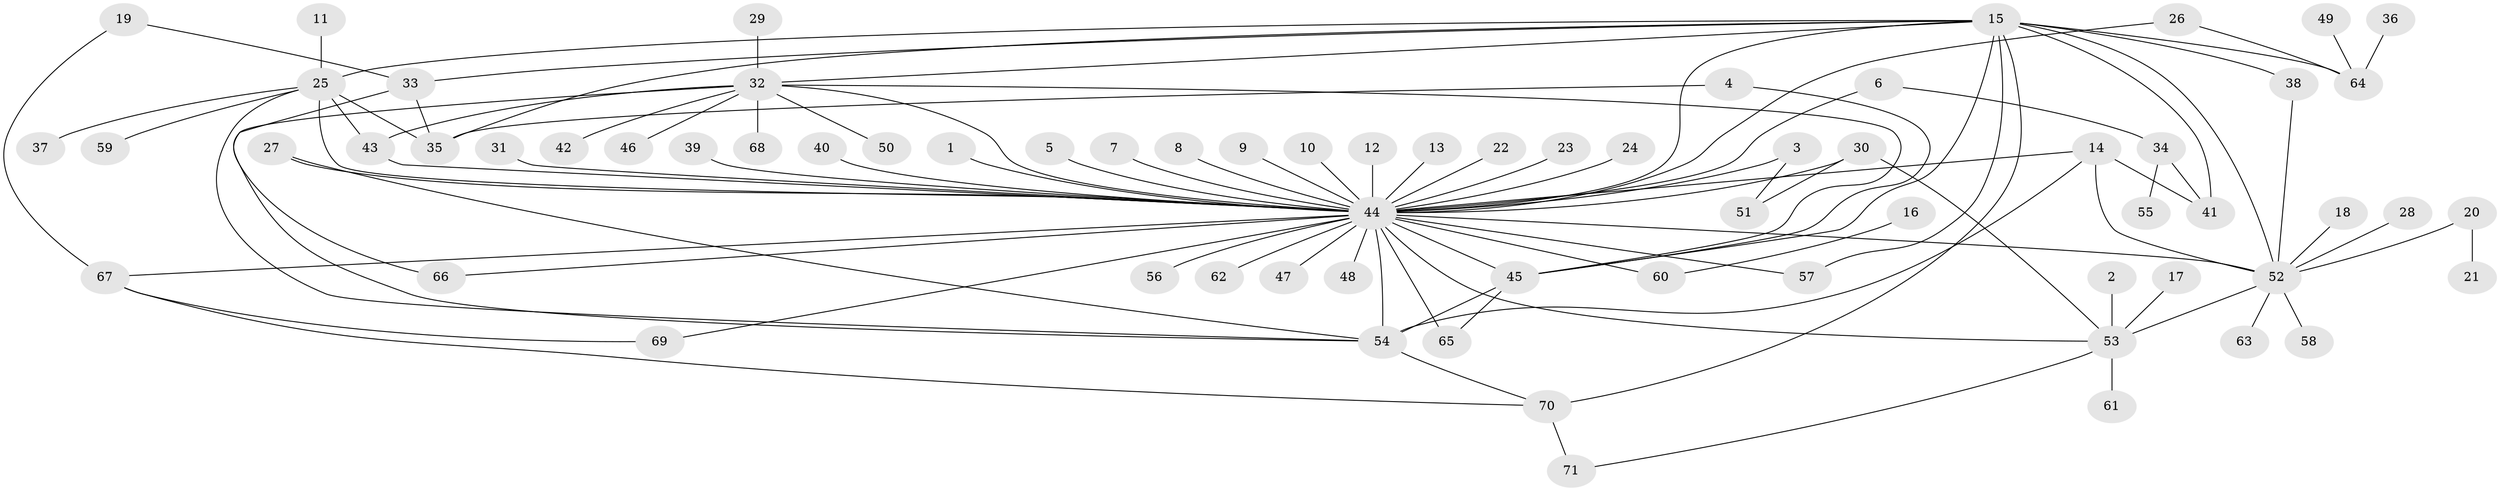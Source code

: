 // original degree distribution, {15: 0.007042253521126761, 5: 0.014084507042253521, 46: 0.007042253521126761, 12: 0.014084507042253521, 4: 0.056338028169014086, 1: 0.5563380281690141, 7: 0.007042253521126761, 9: 0.014084507042253521, 2: 0.22535211267605634, 6: 0.028169014084507043, 10: 0.007042253521126761, 3: 0.06338028169014084}
// Generated by graph-tools (version 1.1) at 2025/01/03/09/25 03:01:38]
// undirected, 71 vertices, 101 edges
graph export_dot {
graph [start="1"]
  node [color=gray90,style=filled];
  1;
  2;
  3;
  4;
  5;
  6;
  7;
  8;
  9;
  10;
  11;
  12;
  13;
  14;
  15;
  16;
  17;
  18;
  19;
  20;
  21;
  22;
  23;
  24;
  25;
  26;
  27;
  28;
  29;
  30;
  31;
  32;
  33;
  34;
  35;
  36;
  37;
  38;
  39;
  40;
  41;
  42;
  43;
  44;
  45;
  46;
  47;
  48;
  49;
  50;
  51;
  52;
  53;
  54;
  55;
  56;
  57;
  58;
  59;
  60;
  61;
  62;
  63;
  64;
  65;
  66;
  67;
  68;
  69;
  70;
  71;
  1 -- 44 [weight=1.0];
  2 -- 53 [weight=1.0];
  3 -- 44 [weight=1.0];
  3 -- 51 [weight=1.0];
  4 -- 35 [weight=1.0];
  4 -- 45 [weight=1.0];
  5 -- 44 [weight=1.0];
  6 -- 34 [weight=1.0];
  6 -- 44 [weight=1.0];
  7 -- 44 [weight=1.0];
  8 -- 44 [weight=1.0];
  9 -- 44 [weight=1.0];
  10 -- 44 [weight=1.0];
  11 -- 25 [weight=1.0];
  12 -- 44 [weight=1.0];
  13 -- 44 [weight=1.0];
  14 -- 41 [weight=1.0];
  14 -- 44 [weight=1.0];
  14 -- 52 [weight=1.0];
  14 -- 54 [weight=1.0];
  15 -- 25 [weight=1.0];
  15 -- 32 [weight=1.0];
  15 -- 33 [weight=1.0];
  15 -- 35 [weight=1.0];
  15 -- 38 [weight=1.0];
  15 -- 41 [weight=1.0];
  15 -- 44 [weight=1.0];
  15 -- 45 [weight=1.0];
  15 -- 52 [weight=1.0];
  15 -- 57 [weight=1.0];
  15 -- 64 [weight=1.0];
  15 -- 70 [weight=1.0];
  16 -- 60 [weight=1.0];
  17 -- 53 [weight=1.0];
  18 -- 52 [weight=1.0];
  19 -- 33 [weight=1.0];
  19 -- 67 [weight=1.0];
  20 -- 21 [weight=1.0];
  20 -- 52 [weight=1.0];
  22 -- 44 [weight=1.0];
  23 -- 44 [weight=1.0];
  24 -- 44 [weight=1.0];
  25 -- 35 [weight=1.0];
  25 -- 37 [weight=1.0];
  25 -- 43 [weight=1.0];
  25 -- 44 [weight=1.0];
  25 -- 54 [weight=1.0];
  25 -- 59 [weight=1.0];
  26 -- 44 [weight=1.0];
  26 -- 64 [weight=1.0];
  27 -- 44 [weight=1.0];
  27 -- 54 [weight=1.0];
  28 -- 52 [weight=1.0];
  29 -- 32 [weight=1.0];
  30 -- 44 [weight=1.0];
  30 -- 51 [weight=1.0];
  30 -- 53 [weight=1.0];
  31 -- 44 [weight=1.0];
  32 -- 42 [weight=1.0];
  32 -- 43 [weight=1.0];
  32 -- 44 [weight=1.0];
  32 -- 45 [weight=1.0];
  32 -- 46 [weight=1.0];
  32 -- 50 [weight=1.0];
  32 -- 54 [weight=1.0];
  32 -- 68 [weight=1.0];
  33 -- 35 [weight=1.0];
  33 -- 66 [weight=1.0];
  34 -- 41 [weight=1.0];
  34 -- 55 [weight=1.0];
  36 -- 64 [weight=1.0];
  38 -- 52 [weight=1.0];
  39 -- 44 [weight=1.0];
  40 -- 44 [weight=1.0];
  43 -- 44 [weight=1.0];
  44 -- 45 [weight=3.0];
  44 -- 47 [weight=1.0];
  44 -- 48 [weight=1.0];
  44 -- 52 [weight=1.0];
  44 -- 53 [weight=1.0];
  44 -- 54 [weight=1.0];
  44 -- 56 [weight=1.0];
  44 -- 57 [weight=1.0];
  44 -- 60 [weight=1.0];
  44 -- 62 [weight=1.0];
  44 -- 65 [weight=2.0];
  44 -- 66 [weight=1.0];
  44 -- 67 [weight=1.0];
  44 -- 69 [weight=1.0];
  45 -- 54 [weight=1.0];
  45 -- 65 [weight=1.0];
  49 -- 64 [weight=1.0];
  52 -- 53 [weight=1.0];
  52 -- 58 [weight=1.0];
  52 -- 63 [weight=1.0];
  53 -- 61 [weight=1.0];
  53 -- 71 [weight=1.0];
  54 -- 70 [weight=1.0];
  67 -- 69 [weight=1.0];
  67 -- 70 [weight=1.0];
  70 -- 71 [weight=1.0];
}
